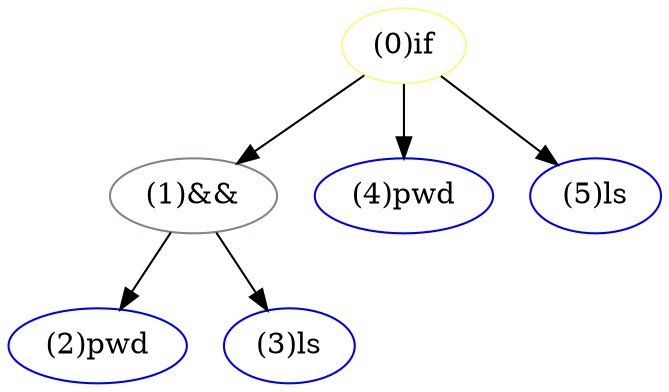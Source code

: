 digraph G {
"(0)if"[color=khaki1]
"(1)&&"[color=antiquewhite4]
"(0)if" -> "(1)&&"
"(1)&&"[color=antiquewhite4]
"(2)pwd"[color=blue2]
"(1)&&" -> "(2)pwd"
"(2)pwd"[color=blue2]
"(3)ls"[color=blue2]
"(1)&&" -> "(3)ls"
"(3)ls"[color=blue2]
"(4)pwd"[color=blue2]
"(0)if" -> "(4)pwd"
"(4)pwd"[color=blue2]
"(5)ls"[color=blue2]
"(0)if" -> "(5)ls"
"(5)ls"[color=blue2]
}